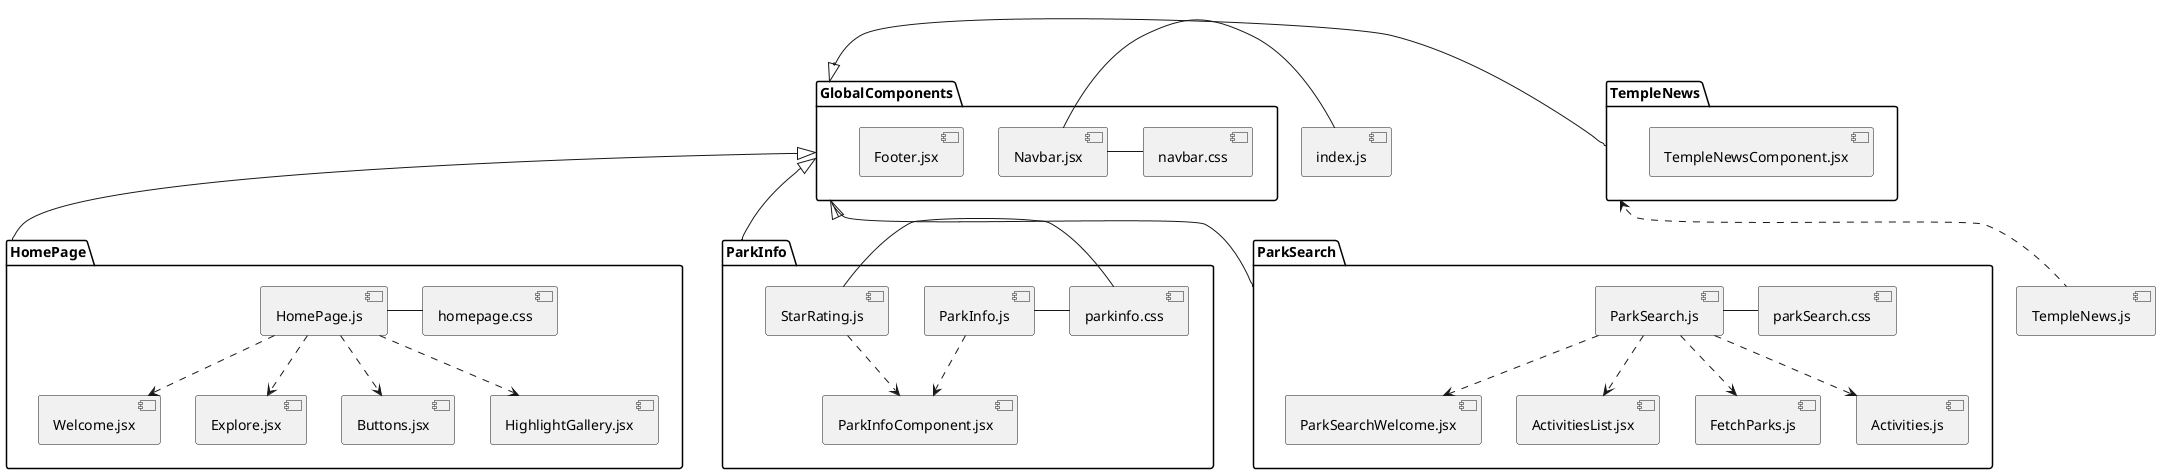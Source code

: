@startuml ParkPlan

package HomePage {
  [HomePage.js] - [homepage.css]
  [HomePage.js] ..> [Welcome.jsx]
  [HomePage.js] ..> [Explore.jsx]
  [HomePage.js] ..> [Buttons.jsx]
  [HomePage.js] ..> [HighlightGallery.jsx]
  
}

package ParkInfo {
  [ParkInfo.js] - [parkinfo.css]
  [StarRating.js] - [parkinfo.css]
  [StarRating.js] ..> [ParkInfoComponent.jsx]
  [ParkInfo.js] ..> [ParkInfoComponent.jsx]
}

package ParkSearch {
  [ParkSearch.js] - [parkSearch.css]
  [ParkSearch.js] ..> [ParkSearchWelcome.jsx]
  [ParkSearch.js] ..> [ActivitiesList.jsx]
  [ParkSearch.js] ..> [FetchParks.js]
  [ParkSearch.js] ..> [Activities.js]
}

package GlobalComponents {
  [Navbar.jsx] - [navbar.css]
  [Footer.jsx]
}

package TempleNews {
  [TempleNewsComponent.jsx]
}

[TempleNews.js] .up.> TempleNews

[index.js] - [Navbar.jsx]

GlobalComponents <|-down- HomePage
GlobalComponents <|-down- ParkInfo
GlobalComponents <|-down- ParkSearch
GlobalComponents <|-left- TempleNews
'HomePage .up.> GlobalComponents
'ParkInfo .up.> GlobalComponents
'ParkSearch ..> GlobalComponents

'[Welcome.jsx] ..> [Navbar.jsx]
'[Explore.jsx] ..> [Navbar.jsx]
'[Buttons.jsx] ..> [Navbar.jsx]
'[ParkInfoComponent.jsx] ..> [Navbar.jsx]
'[ParkSearchWelcome.jsx] ..> [Navbar.jsx]
'[ActivitiesList.jsx] ..> [Navbar.jsx]

'[Welcome.jsx] ..> [Footer.jsx]
'[Explore.jsx] ..> [Footer.jsx]
'[Buttons.jsx] ..> [Footer.jsx]
'[ParkInfoComponent.jsx] ..> [Footer.jsx]
'[ParkSearchWelcome.jsx] ..> [Footer.jsx]
'[ActivitiesList.jsx] ..> [Footer.jsx]

'[public/index.html] -right-> [HomePage.js]
'[public/index.html] -right-> [ParkPlan.js]
'[public/index.html] -right-> [ParkInfo.js]
'[public/index.html] -right-> [ParkSearch.js]

'[React] -up-> [index.js]
'[React Router] -up-> [index.js]

'index.js -right-> [Navbar.jsx]
'index.js -right-> [Footer.jsx]

@enduml
